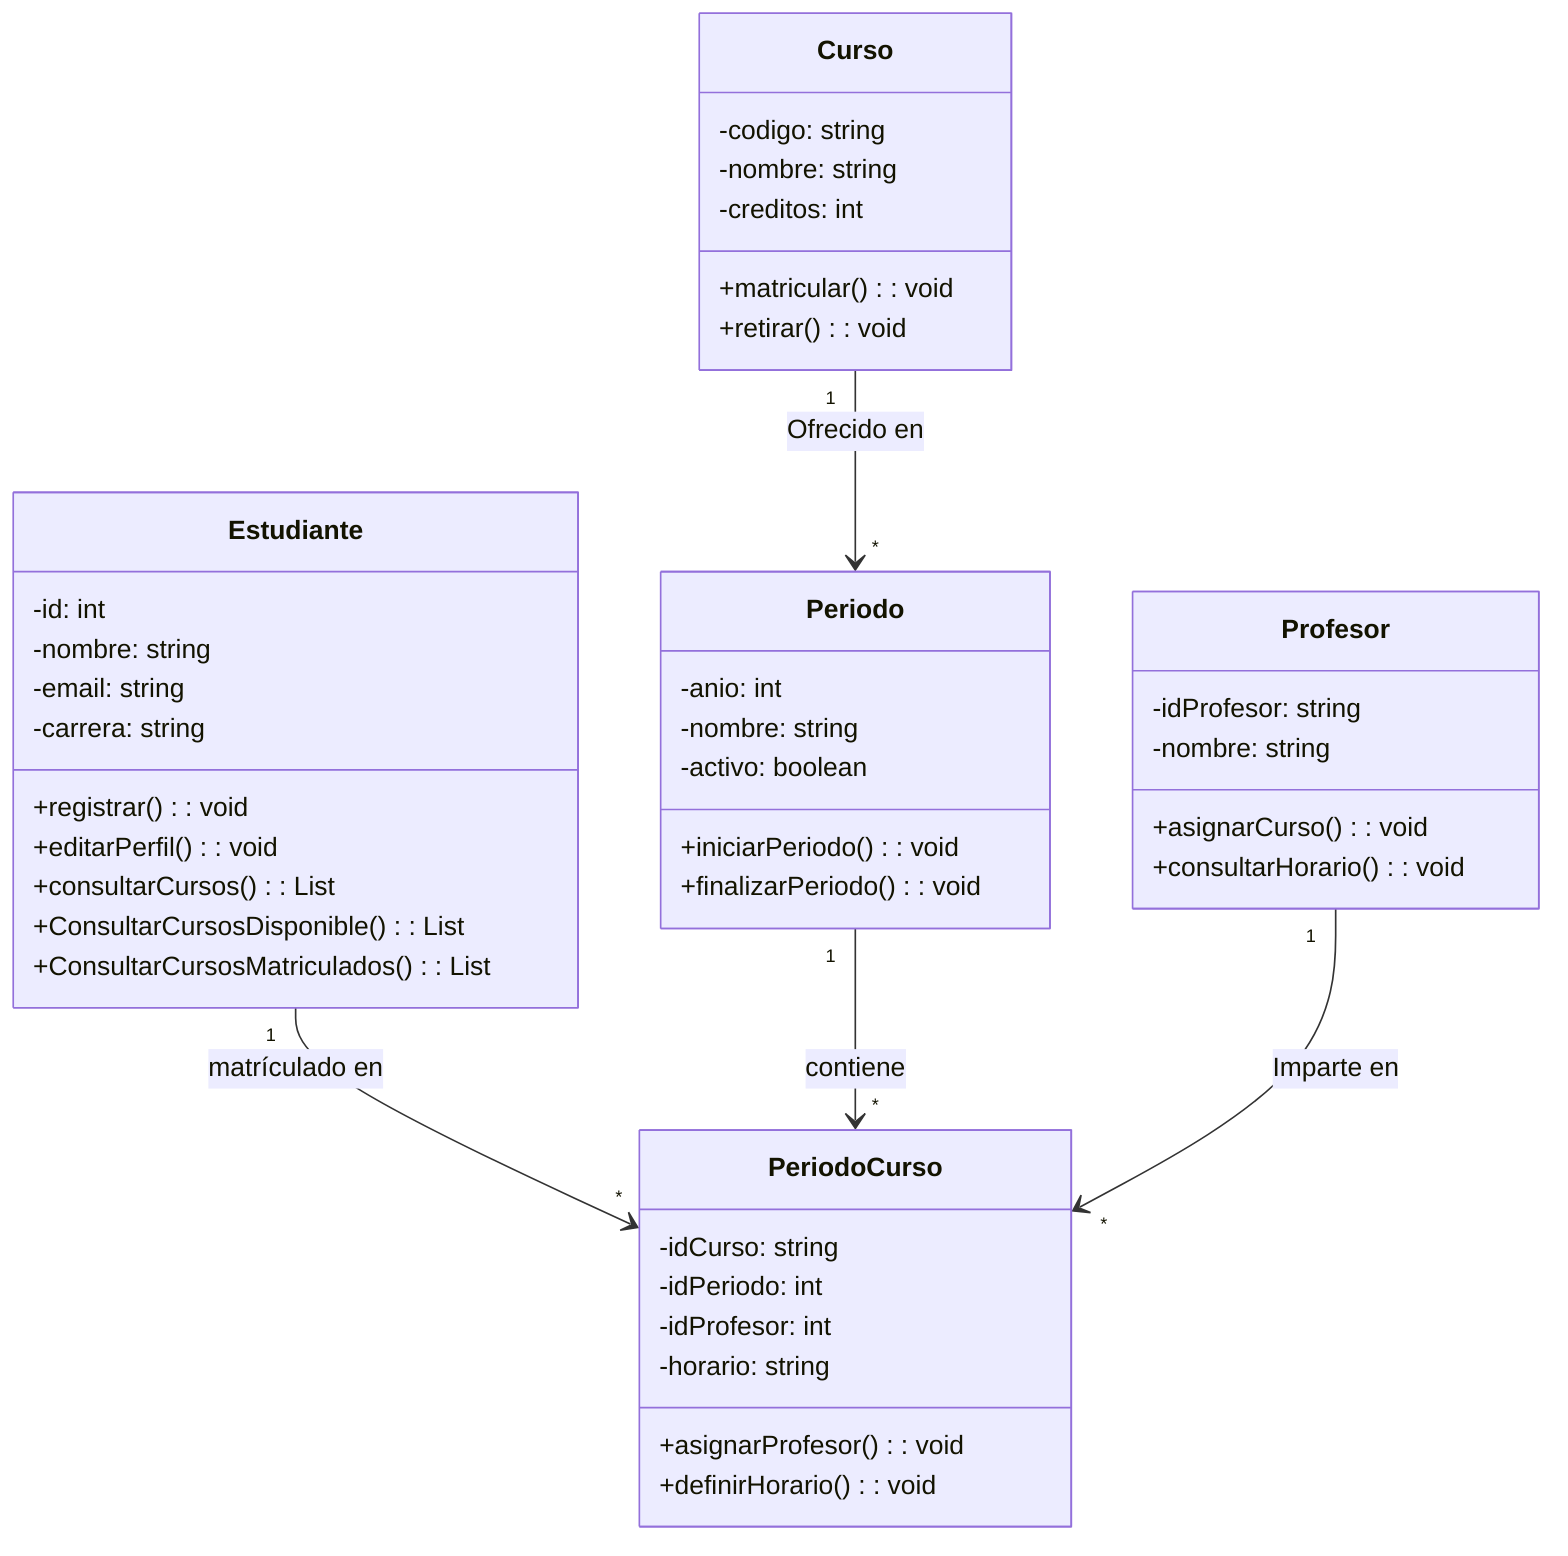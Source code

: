 classDiagram
    class Estudiante {
        -id: int
        -nombre: string
        -email: string
        -carrera: string
        +registrar(): void
        +editarPerfil(): void
        +consultarCursos(): List<Curso>
        +ConsultarCursosDisponible(): List<Curso>
        +ConsultarCursosMatriculados(): List<Curso>
    }
 
    class Curso {
        -codigo: string
        -nombre: string
        -creditos: int
        +matricular(): void
        +retirar(): void
    }

    class Periodo {
        -anio: int
        -nombre: string
        -activo: boolean
        +iniciarPeriodo(): void
        +finalizarPeriodo(): void
    }
 
    class PeriodoCurso {
        -idCurso: string
        -idPeriodo: int
        -idProfesor: int
        -horario: string
        +asignarProfesor(): void
        +definirHorario(): void
    }
    
    class Profesor {
        -idProfesor: string
        -nombre: string 
        +asignarCurso(): void
        +consultarHorario(): void
    }

    Estudiante "1" --> "*" PeriodoCurso : matrículado en 
    Curso "1" --> "*" Periodo : Ofrecido en
    Periodo "1" --> "*" PeriodoCurso: contiene
    Profesor "1" --> "*" PeriodoCurso: Imparte en